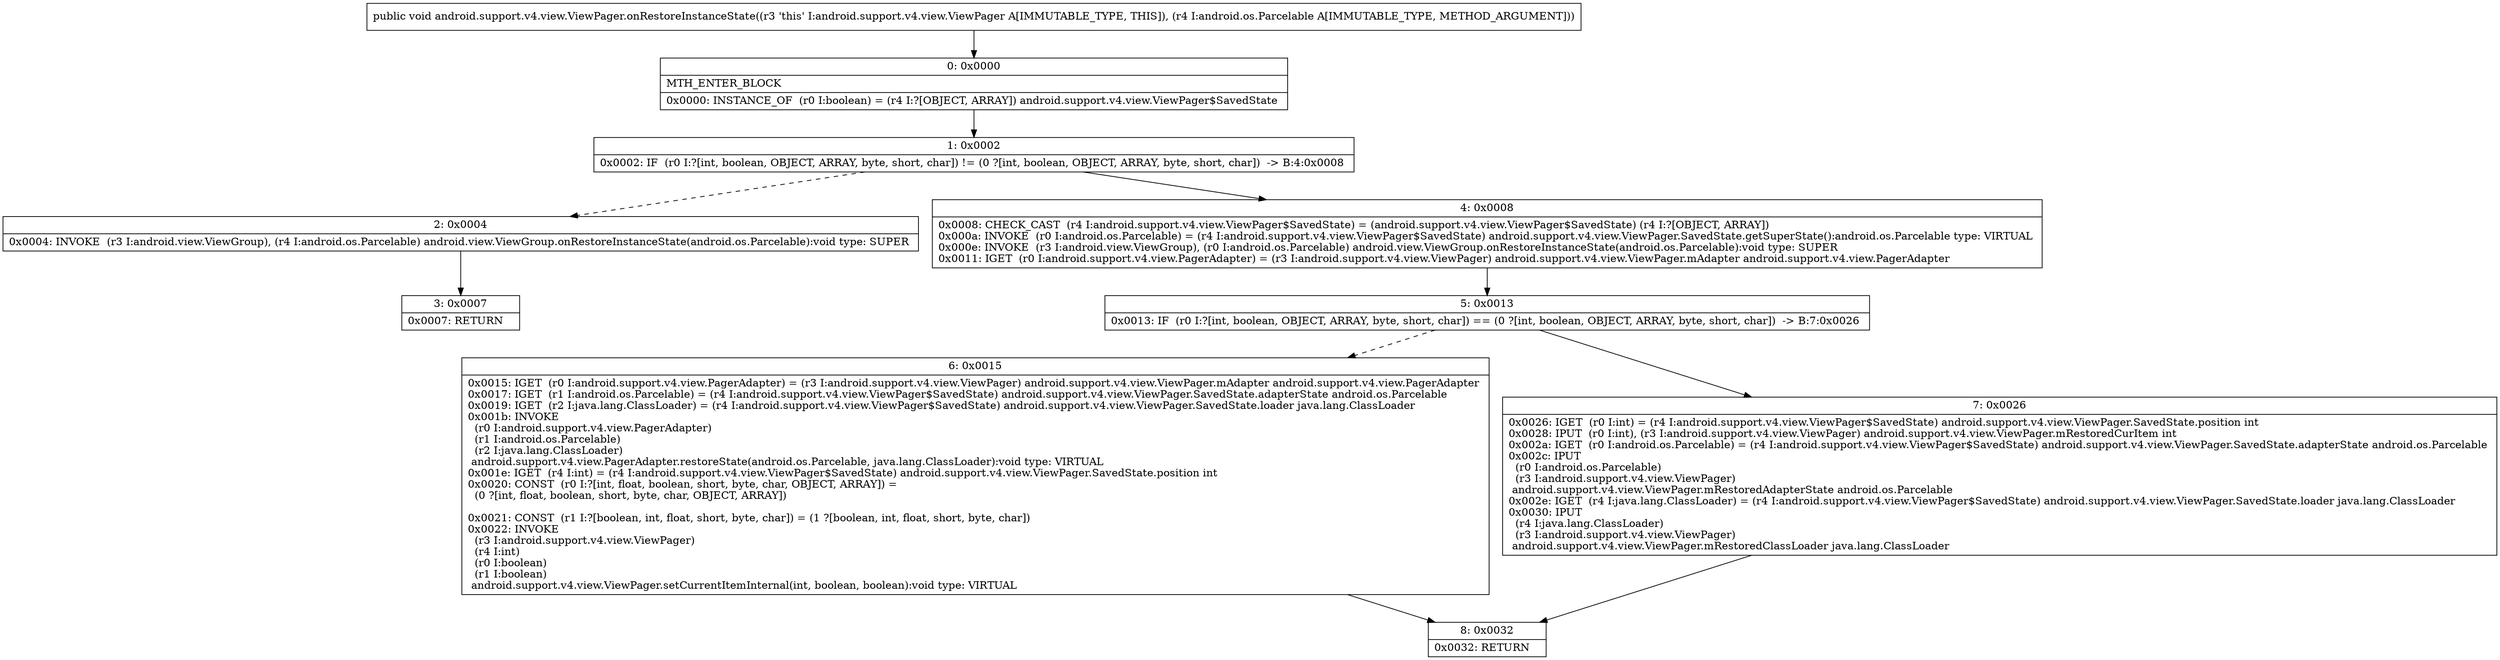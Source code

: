 digraph "CFG forandroid.support.v4.view.ViewPager.onRestoreInstanceState(Landroid\/os\/Parcelable;)V" {
Node_0 [shape=record,label="{0\:\ 0x0000|MTH_ENTER_BLOCK\l|0x0000: INSTANCE_OF  (r0 I:boolean) = (r4 I:?[OBJECT, ARRAY]) android.support.v4.view.ViewPager$SavedState \l}"];
Node_1 [shape=record,label="{1\:\ 0x0002|0x0002: IF  (r0 I:?[int, boolean, OBJECT, ARRAY, byte, short, char]) != (0 ?[int, boolean, OBJECT, ARRAY, byte, short, char])  \-\> B:4:0x0008 \l}"];
Node_2 [shape=record,label="{2\:\ 0x0004|0x0004: INVOKE  (r3 I:android.view.ViewGroup), (r4 I:android.os.Parcelable) android.view.ViewGroup.onRestoreInstanceState(android.os.Parcelable):void type: SUPER \l}"];
Node_3 [shape=record,label="{3\:\ 0x0007|0x0007: RETURN   \l}"];
Node_4 [shape=record,label="{4\:\ 0x0008|0x0008: CHECK_CAST  (r4 I:android.support.v4.view.ViewPager$SavedState) = (android.support.v4.view.ViewPager$SavedState) (r4 I:?[OBJECT, ARRAY]) \l0x000a: INVOKE  (r0 I:android.os.Parcelable) = (r4 I:android.support.v4.view.ViewPager$SavedState) android.support.v4.view.ViewPager.SavedState.getSuperState():android.os.Parcelable type: VIRTUAL \l0x000e: INVOKE  (r3 I:android.view.ViewGroup), (r0 I:android.os.Parcelable) android.view.ViewGroup.onRestoreInstanceState(android.os.Parcelable):void type: SUPER \l0x0011: IGET  (r0 I:android.support.v4.view.PagerAdapter) = (r3 I:android.support.v4.view.ViewPager) android.support.v4.view.ViewPager.mAdapter android.support.v4.view.PagerAdapter \l}"];
Node_5 [shape=record,label="{5\:\ 0x0013|0x0013: IF  (r0 I:?[int, boolean, OBJECT, ARRAY, byte, short, char]) == (0 ?[int, boolean, OBJECT, ARRAY, byte, short, char])  \-\> B:7:0x0026 \l}"];
Node_6 [shape=record,label="{6\:\ 0x0015|0x0015: IGET  (r0 I:android.support.v4.view.PagerAdapter) = (r3 I:android.support.v4.view.ViewPager) android.support.v4.view.ViewPager.mAdapter android.support.v4.view.PagerAdapter \l0x0017: IGET  (r1 I:android.os.Parcelable) = (r4 I:android.support.v4.view.ViewPager$SavedState) android.support.v4.view.ViewPager.SavedState.adapterState android.os.Parcelable \l0x0019: IGET  (r2 I:java.lang.ClassLoader) = (r4 I:android.support.v4.view.ViewPager$SavedState) android.support.v4.view.ViewPager.SavedState.loader java.lang.ClassLoader \l0x001b: INVOKE  \l  (r0 I:android.support.v4.view.PagerAdapter)\l  (r1 I:android.os.Parcelable)\l  (r2 I:java.lang.ClassLoader)\l android.support.v4.view.PagerAdapter.restoreState(android.os.Parcelable, java.lang.ClassLoader):void type: VIRTUAL \l0x001e: IGET  (r4 I:int) = (r4 I:android.support.v4.view.ViewPager$SavedState) android.support.v4.view.ViewPager.SavedState.position int \l0x0020: CONST  (r0 I:?[int, float, boolean, short, byte, char, OBJECT, ARRAY]) = \l  (0 ?[int, float, boolean, short, byte, char, OBJECT, ARRAY])\l \l0x0021: CONST  (r1 I:?[boolean, int, float, short, byte, char]) = (1 ?[boolean, int, float, short, byte, char]) \l0x0022: INVOKE  \l  (r3 I:android.support.v4.view.ViewPager)\l  (r4 I:int)\l  (r0 I:boolean)\l  (r1 I:boolean)\l android.support.v4.view.ViewPager.setCurrentItemInternal(int, boolean, boolean):void type: VIRTUAL \l}"];
Node_7 [shape=record,label="{7\:\ 0x0026|0x0026: IGET  (r0 I:int) = (r4 I:android.support.v4.view.ViewPager$SavedState) android.support.v4.view.ViewPager.SavedState.position int \l0x0028: IPUT  (r0 I:int), (r3 I:android.support.v4.view.ViewPager) android.support.v4.view.ViewPager.mRestoredCurItem int \l0x002a: IGET  (r0 I:android.os.Parcelable) = (r4 I:android.support.v4.view.ViewPager$SavedState) android.support.v4.view.ViewPager.SavedState.adapterState android.os.Parcelable \l0x002c: IPUT  \l  (r0 I:android.os.Parcelable)\l  (r3 I:android.support.v4.view.ViewPager)\l android.support.v4.view.ViewPager.mRestoredAdapterState android.os.Parcelable \l0x002e: IGET  (r4 I:java.lang.ClassLoader) = (r4 I:android.support.v4.view.ViewPager$SavedState) android.support.v4.view.ViewPager.SavedState.loader java.lang.ClassLoader \l0x0030: IPUT  \l  (r4 I:java.lang.ClassLoader)\l  (r3 I:android.support.v4.view.ViewPager)\l android.support.v4.view.ViewPager.mRestoredClassLoader java.lang.ClassLoader \l}"];
Node_8 [shape=record,label="{8\:\ 0x0032|0x0032: RETURN   \l}"];
MethodNode[shape=record,label="{public void android.support.v4.view.ViewPager.onRestoreInstanceState((r3 'this' I:android.support.v4.view.ViewPager A[IMMUTABLE_TYPE, THIS]), (r4 I:android.os.Parcelable A[IMMUTABLE_TYPE, METHOD_ARGUMENT])) }"];
MethodNode -> Node_0;
Node_0 -> Node_1;
Node_1 -> Node_2[style=dashed];
Node_1 -> Node_4;
Node_2 -> Node_3;
Node_4 -> Node_5;
Node_5 -> Node_6[style=dashed];
Node_5 -> Node_7;
Node_6 -> Node_8;
Node_7 -> Node_8;
}

